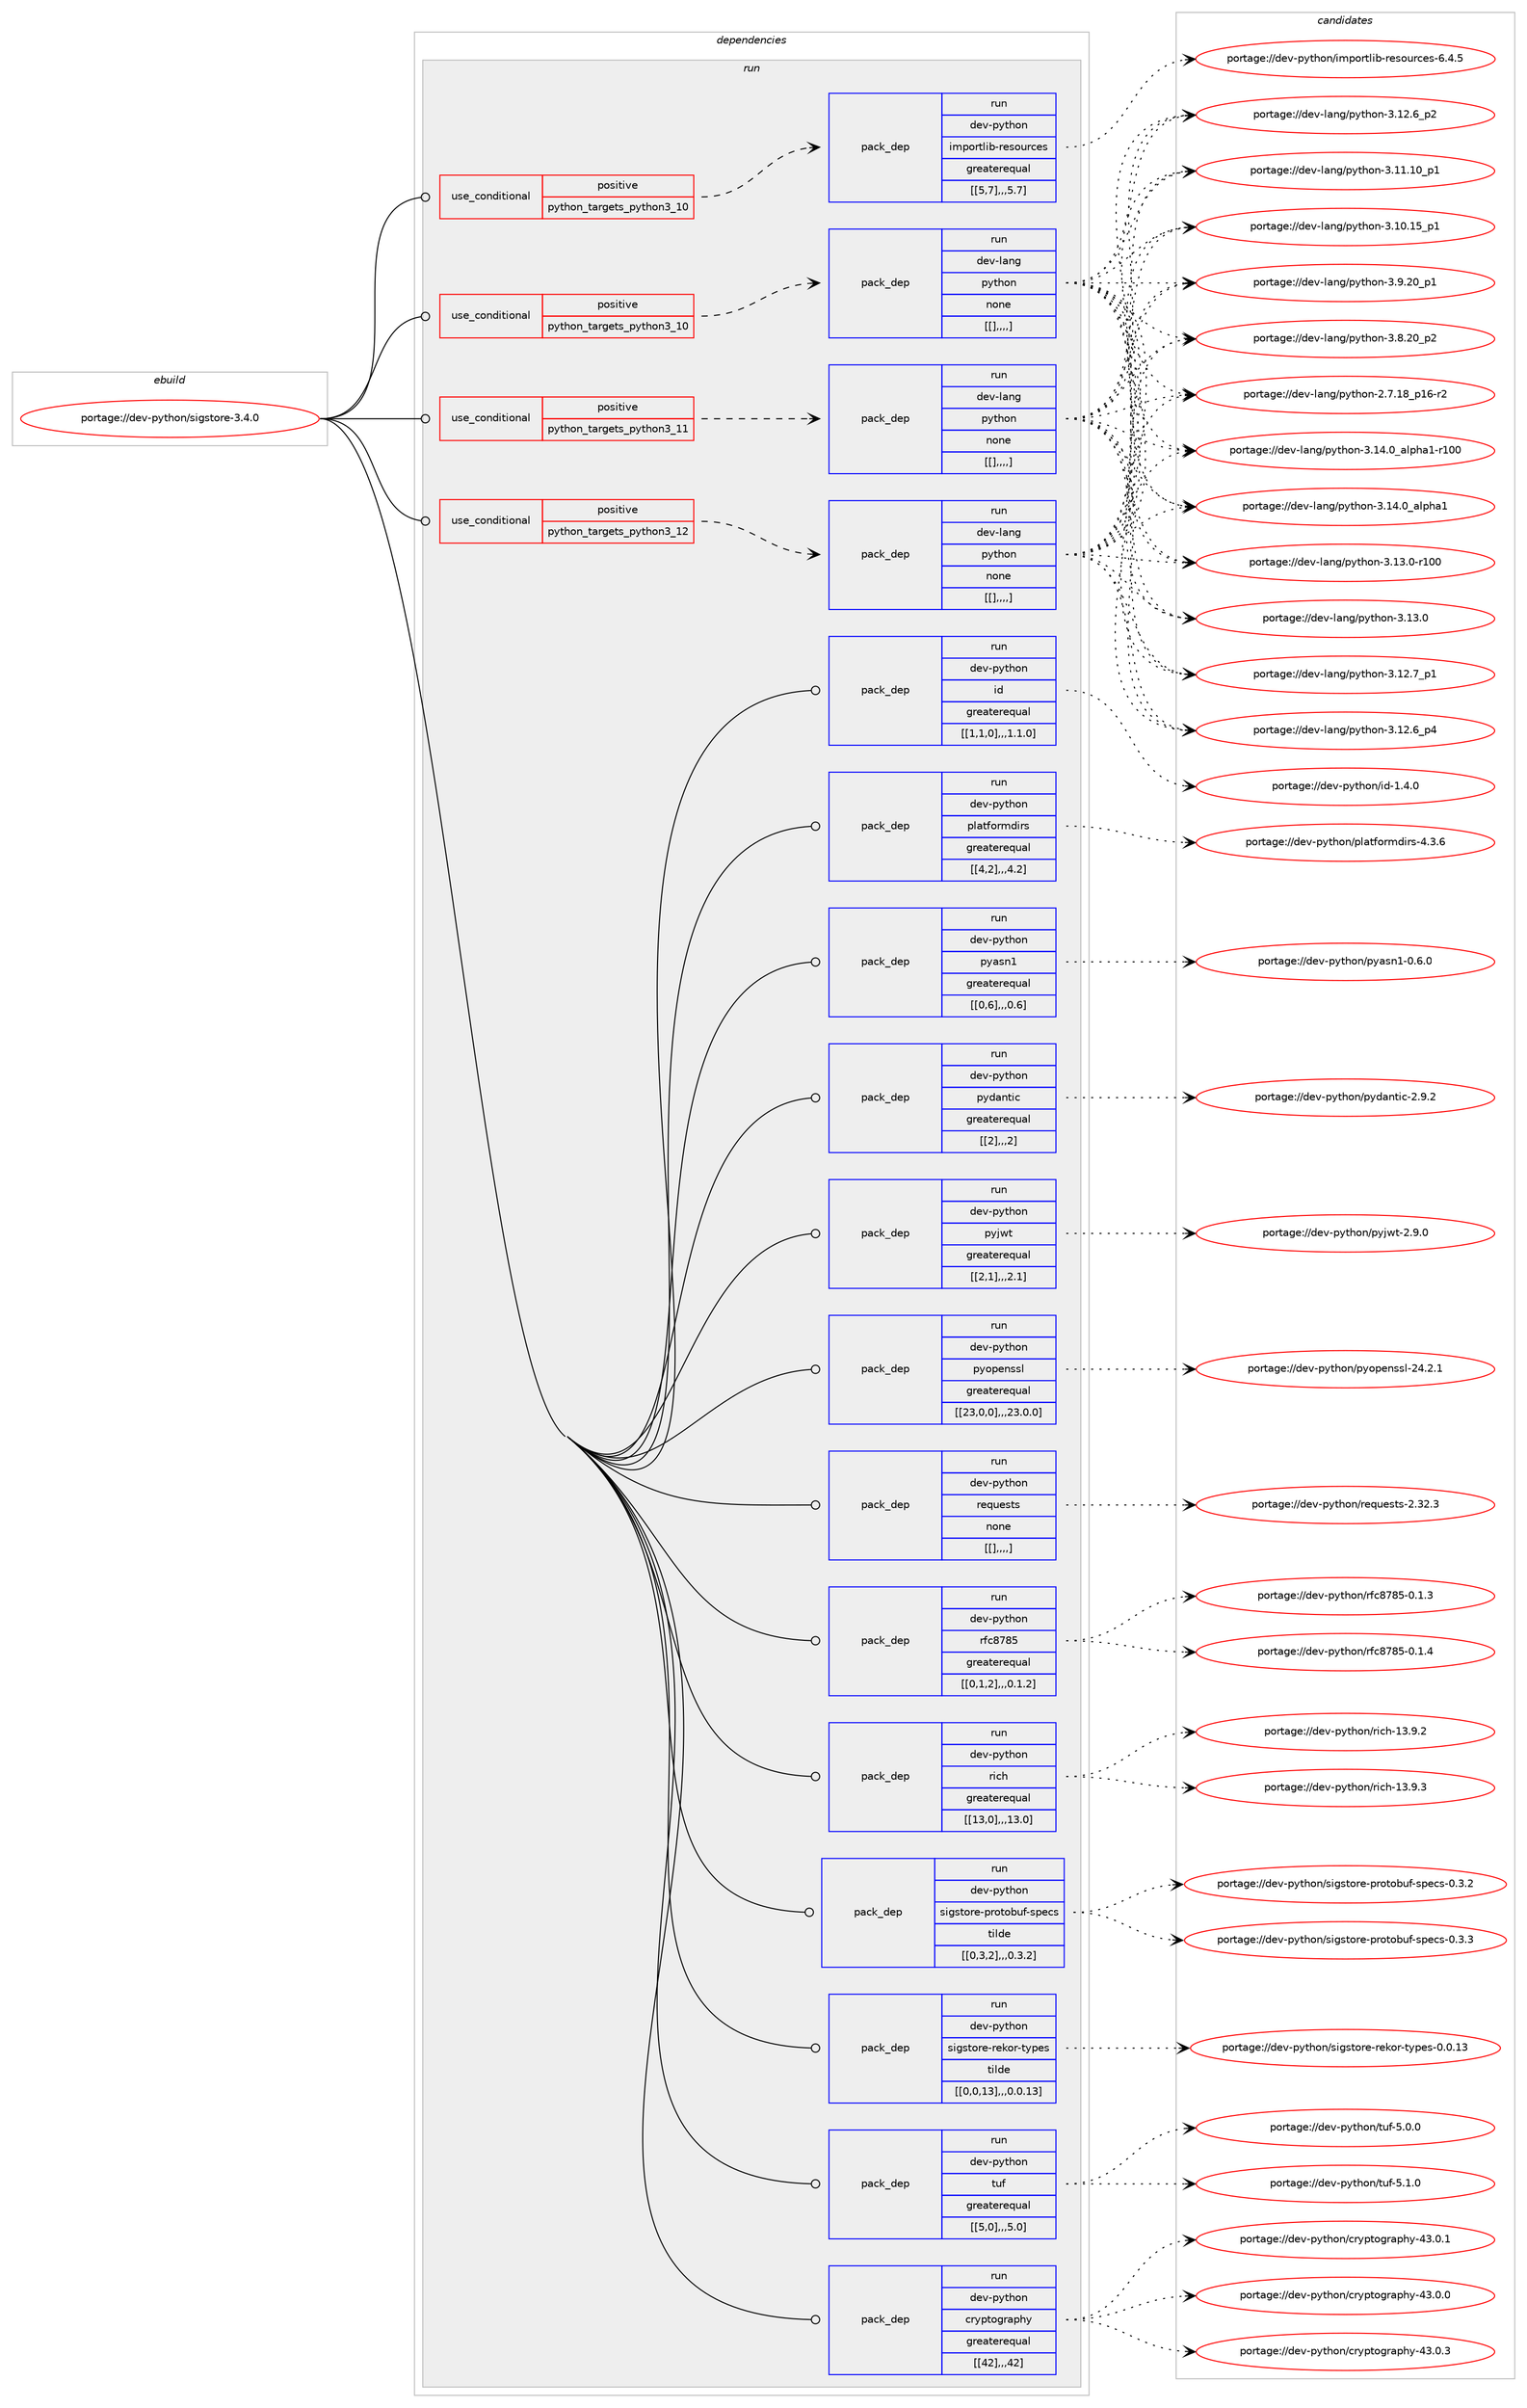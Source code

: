 digraph prolog {

# *************
# Graph options
# *************

newrank=true;
concentrate=true;
compound=true;
graph [rankdir=LR,fontname=Helvetica,fontsize=10,ranksep=1.5];#, ranksep=2.5, nodesep=0.2];
edge  [arrowhead=vee];
node  [fontname=Helvetica,fontsize=10];

# **********
# The ebuild
# **********

subgraph cluster_leftcol {
color=gray;
label=<<i>ebuild</i>>;
id [label="portage://dev-python/sigstore-3.4.0", color=red, width=4, href="../dev-python/sigstore-3.4.0.svg"];
}

# ****************
# The dependencies
# ****************

subgraph cluster_midcol {
color=gray;
label=<<i>dependencies</i>>;
subgraph cluster_compile {
fillcolor="#eeeeee";
style=filled;
label=<<i>compile</i>>;
}
subgraph cluster_compileandrun {
fillcolor="#eeeeee";
style=filled;
label=<<i>compile and run</i>>;
}
subgraph cluster_run {
fillcolor="#eeeeee";
style=filled;
label=<<i>run</i>>;
subgraph cond42368 {
dependency170199 [label=<<TABLE BORDER="0" CELLBORDER="1" CELLSPACING="0" CELLPADDING="4"><TR><TD ROWSPAN="3" CELLPADDING="10">use_conditional</TD></TR><TR><TD>positive</TD></TR><TR><TD>python_targets_python3_10</TD></TR></TABLE>>, shape=none, color=red];
subgraph pack126496 {
dependency170205 [label=<<TABLE BORDER="0" CELLBORDER="1" CELLSPACING="0" CELLPADDING="4" WIDTH="220"><TR><TD ROWSPAN="6" CELLPADDING="30">pack_dep</TD></TR><TR><TD WIDTH="110">run</TD></TR><TR><TD>dev-lang</TD></TR><TR><TD>python</TD></TR><TR><TD>none</TD></TR><TR><TD>[[],,,,]</TD></TR></TABLE>>, shape=none, color=blue];
}
dependency170199:e -> dependency170205:w [weight=20,style="dashed",arrowhead="vee"];
}
id:e -> dependency170199:w [weight=20,style="solid",arrowhead="odot"];
subgraph cond42414 {
dependency170306 [label=<<TABLE BORDER="0" CELLBORDER="1" CELLSPACING="0" CELLPADDING="4"><TR><TD ROWSPAN="3" CELLPADDING="10">use_conditional</TD></TR><TR><TD>positive</TD></TR><TR><TD>python_targets_python3_10</TD></TR></TABLE>>, shape=none, color=red];
subgraph pack126579 {
dependency170382 [label=<<TABLE BORDER="0" CELLBORDER="1" CELLSPACING="0" CELLPADDING="4" WIDTH="220"><TR><TD ROWSPAN="6" CELLPADDING="30">pack_dep</TD></TR><TR><TD WIDTH="110">run</TD></TR><TR><TD>dev-python</TD></TR><TR><TD>importlib-resources</TD></TR><TR><TD>greaterequal</TD></TR><TR><TD>[[5,7],,,5.7]</TD></TR></TABLE>>, shape=none, color=blue];
}
dependency170306:e -> dependency170382:w [weight=20,style="dashed",arrowhead="vee"];
}
id:e -> dependency170306:w [weight=20,style="solid",arrowhead="odot"];
subgraph cond42444 {
dependency170406 [label=<<TABLE BORDER="0" CELLBORDER="1" CELLSPACING="0" CELLPADDING="4"><TR><TD ROWSPAN="3" CELLPADDING="10">use_conditional</TD></TR><TR><TD>positive</TD></TR><TR><TD>python_targets_python3_11</TD></TR></TABLE>>, shape=none, color=red];
subgraph pack126647 {
dependency170475 [label=<<TABLE BORDER="0" CELLBORDER="1" CELLSPACING="0" CELLPADDING="4" WIDTH="220"><TR><TD ROWSPAN="6" CELLPADDING="30">pack_dep</TD></TR><TR><TD WIDTH="110">run</TD></TR><TR><TD>dev-lang</TD></TR><TR><TD>python</TD></TR><TR><TD>none</TD></TR><TR><TD>[[],,,,]</TD></TR></TABLE>>, shape=none, color=blue];
}
dependency170406:e -> dependency170475:w [weight=20,style="dashed",arrowhead="vee"];
}
id:e -> dependency170406:w [weight=20,style="solid",arrowhead="odot"];
subgraph cond42478 {
dependency170498 [label=<<TABLE BORDER="0" CELLBORDER="1" CELLSPACING="0" CELLPADDING="4"><TR><TD ROWSPAN="3" CELLPADDING="10">use_conditional</TD></TR><TR><TD>positive</TD></TR><TR><TD>python_targets_python3_12</TD></TR></TABLE>>, shape=none, color=red];
subgraph pack126686 {
dependency170518 [label=<<TABLE BORDER="0" CELLBORDER="1" CELLSPACING="0" CELLPADDING="4" WIDTH="220"><TR><TD ROWSPAN="6" CELLPADDING="30">pack_dep</TD></TR><TR><TD WIDTH="110">run</TD></TR><TR><TD>dev-lang</TD></TR><TR><TD>python</TD></TR><TR><TD>none</TD></TR><TR><TD>[[],,,,]</TD></TR></TABLE>>, shape=none, color=blue];
}
dependency170498:e -> dependency170518:w [weight=20,style="dashed",arrowhead="vee"];
}
id:e -> dependency170498:w [weight=20,style="solid",arrowhead="odot"];
subgraph pack126712 {
dependency170609 [label=<<TABLE BORDER="0" CELLBORDER="1" CELLSPACING="0" CELLPADDING="4" WIDTH="220"><TR><TD ROWSPAN="6" CELLPADDING="30">pack_dep</TD></TR><TR><TD WIDTH="110">run</TD></TR><TR><TD>dev-python</TD></TR><TR><TD>cryptography</TD></TR><TR><TD>greaterequal</TD></TR><TR><TD>[[42],,,42]</TD></TR></TABLE>>, shape=none, color=blue];
}
id:e -> dependency170609:w [weight=20,style="solid",arrowhead="odot"];
subgraph pack126749 {
dependency170614 [label=<<TABLE BORDER="0" CELLBORDER="1" CELLSPACING="0" CELLPADDING="4" WIDTH="220"><TR><TD ROWSPAN="6" CELLPADDING="30">pack_dep</TD></TR><TR><TD WIDTH="110">run</TD></TR><TR><TD>dev-python</TD></TR><TR><TD>id</TD></TR><TR><TD>greaterequal</TD></TR><TR><TD>[[1,1,0],,,1.1.0]</TD></TR></TABLE>>, shape=none, color=blue];
}
id:e -> dependency170614:w [weight=20,style="solid",arrowhead="odot"];
subgraph pack126753 {
dependency170639 [label=<<TABLE BORDER="0" CELLBORDER="1" CELLSPACING="0" CELLPADDING="4" WIDTH="220"><TR><TD ROWSPAN="6" CELLPADDING="30">pack_dep</TD></TR><TR><TD WIDTH="110">run</TD></TR><TR><TD>dev-python</TD></TR><TR><TD>platformdirs</TD></TR><TR><TD>greaterequal</TD></TR><TR><TD>[[4,2],,,4.2]</TD></TR></TABLE>>, shape=none, color=blue];
}
id:e -> dependency170639:w [weight=20,style="solid",arrowhead="odot"];
subgraph pack126772 {
dependency170652 [label=<<TABLE BORDER="0" CELLBORDER="1" CELLSPACING="0" CELLPADDING="4" WIDTH="220"><TR><TD ROWSPAN="6" CELLPADDING="30">pack_dep</TD></TR><TR><TD WIDTH="110">run</TD></TR><TR><TD>dev-python</TD></TR><TR><TD>pyasn1</TD></TR><TR><TD>greaterequal</TD></TR><TR><TD>[[0,6],,,0.6]</TD></TR></TABLE>>, shape=none, color=blue];
}
id:e -> dependency170652:w [weight=20,style="solid",arrowhead="odot"];
subgraph pack126775 {
dependency170664 [label=<<TABLE BORDER="0" CELLBORDER="1" CELLSPACING="0" CELLPADDING="4" WIDTH="220"><TR><TD ROWSPAN="6" CELLPADDING="30">pack_dep</TD></TR><TR><TD WIDTH="110">run</TD></TR><TR><TD>dev-python</TD></TR><TR><TD>pydantic</TD></TR><TR><TD>greaterequal</TD></TR><TR><TD>[[2],,,2]</TD></TR></TABLE>>, shape=none, color=blue];
}
id:e -> dependency170664:w [weight=20,style="solid",arrowhead="odot"];
subgraph pack126809 {
dependency170710 [label=<<TABLE BORDER="0" CELLBORDER="1" CELLSPACING="0" CELLPADDING="4" WIDTH="220"><TR><TD ROWSPAN="6" CELLPADDING="30">pack_dep</TD></TR><TR><TD WIDTH="110">run</TD></TR><TR><TD>dev-python</TD></TR><TR><TD>pyjwt</TD></TR><TR><TD>greaterequal</TD></TR><TR><TD>[[2,1],,,2.1]</TD></TR></TABLE>>, shape=none, color=blue];
}
id:e -> dependency170710:w [weight=20,style="solid",arrowhead="odot"];
subgraph pack126814 {
dependency170750 [label=<<TABLE BORDER="0" CELLBORDER="1" CELLSPACING="0" CELLPADDING="4" WIDTH="220"><TR><TD ROWSPAN="6" CELLPADDING="30">pack_dep</TD></TR><TR><TD WIDTH="110">run</TD></TR><TR><TD>dev-python</TD></TR><TR><TD>pyopenssl</TD></TR><TR><TD>greaterequal</TD></TR><TR><TD>[[23,0,0],,,23.0.0]</TD></TR></TABLE>>, shape=none, color=blue];
}
id:e -> dependency170750:w [weight=20,style="solid",arrowhead="odot"];
subgraph pack126858 {
dependency170788 [label=<<TABLE BORDER="0" CELLBORDER="1" CELLSPACING="0" CELLPADDING="4" WIDTH="220"><TR><TD ROWSPAN="6" CELLPADDING="30">pack_dep</TD></TR><TR><TD WIDTH="110">run</TD></TR><TR><TD>dev-python</TD></TR><TR><TD>requests</TD></TR><TR><TD>none</TD></TR><TR><TD>[[],,,,]</TD></TR></TABLE>>, shape=none, color=blue];
}
id:e -> dependency170788:w [weight=20,style="solid",arrowhead="odot"];
subgraph pack126878 {
dependency170836 [label=<<TABLE BORDER="0" CELLBORDER="1" CELLSPACING="0" CELLPADDING="4" WIDTH="220"><TR><TD ROWSPAN="6" CELLPADDING="30">pack_dep</TD></TR><TR><TD WIDTH="110">run</TD></TR><TR><TD>dev-python</TD></TR><TR><TD>rfc8785</TD></TR><TR><TD>greaterequal</TD></TR><TR><TD>[[0,1,2],,,0.1.2]</TD></TR></TABLE>>, shape=none, color=blue];
}
id:e -> dependency170836:w [weight=20,style="solid",arrowhead="odot"];
subgraph pack126902 {
dependency170866 [label=<<TABLE BORDER="0" CELLBORDER="1" CELLSPACING="0" CELLPADDING="4" WIDTH="220"><TR><TD ROWSPAN="6" CELLPADDING="30">pack_dep</TD></TR><TR><TD WIDTH="110">run</TD></TR><TR><TD>dev-python</TD></TR><TR><TD>rich</TD></TR><TR><TD>greaterequal</TD></TR><TR><TD>[[13,0],,,13.0]</TD></TR></TABLE>>, shape=none, color=blue];
}
id:e -> dependency170866:w [weight=20,style="solid",arrowhead="odot"];
subgraph pack126906 {
dependency170921 [label=<<TABLE BORDER="0" CELLBORDER="1" CELLSPACING="0" CELLPADDING="4" WIDTH="220"><TR><TD ROWSPAN="6" CELLPADDING="30">pack_dep</TD></TR><TR><TD WIDTH="110">run</TD></TR><TR><TD>dev-python</TD></TR><TR><TD>sigstore-protobuf-specs</TD></TR><TR><TD>tilde</TD></TR><TR><TD>[[0,3,2],,,0.3.2]</TD></TR></TABLE>>, shape=none, color=blue];
}
id:e -> dependency170921:w [weight=20,style="solid",arrowhead="odot"];
subgraph pack126960 {
dependency170956 [label=<<TABLE BORDER="0" CELLBORDER="1" CELLSPACING="0" CELLPADDING="4" WIDTH="220"><TR><TD ROWSPAN="6" CELLPADDING="30">pack_dep</TD></TR><TR><TD WIDTH="110">run</TD></TR><TR><TD>dev-python</TD></TR><TR><TD>sigstore-rekor-types</TD></TR><TR><TD>tilde</TD></TR><TR><TD>[[0,0,13],,,0.0.13]</TD></TR></TABLE>>, shape=none, color=blue];
}
id:e -> dependency170956:w [weight=20,style="solid",arrowhead="odot"];
subgraph pack127014 {
dependency171051 [label=<<TABLE BORDER="0" CELLBORDER="1" CELLSPACING="0" CELLPADDING="4" WIDTH="220"><TR><TD ROWSPAN="6" CELLPADDING="30">pack_dep</TD></TR><TR><TD WIDTH="110">run</TD></TR><TR><TD>dev-python</TD></TR><TR><TD>tuf</TD></TR><TR><TD>greaterequal</TD></TR><TR><TD>[[5,0],,,5.0]</TD></TR></TABLE>>, shape=none, color=blue];
}
id:e -> dependency171051:w [weight=20,style="solid",arrowhead="odot"];
}
}

# **************
# The candidates
# **************

subgraph cluster_choices {
rank=same;
color=gray;
label=<<i>candidates</i>>;

subgraph choice126675 {
color=black;
nodesep=1;
choice100101118451089711010347112121116104111110455146495246489597108112104974945114494848 [label="portage://dev-lang/python-3.14.0_alpha1-r100", color=red, width=4,href="../dev-lang/python-3.14.0_alpha1-r100.svg"];
choice1001011184510897110103471121211161041111104551464952464895971081121049749 [label="portage://dev-lang/python-3.14.0_alpha1", color=red, width=4,href="../dev-lang/python-3.14.0_alpha1.svg"];
choice1001011184510897110103471121211161041111104551464951464845114494848 [label="portage://dev-lang/python-3.13.0-r100", color=red, width=4,href="../dev-lang/python-3.13.0-r100.svg"];
choice10010111845108971101034711212111610411111045514649514648 [label="portage://dev-lang/python-3.13.0", color=red, width=4,href="../dev-lang/python-3.13.0.svg"];
choice100101118451089711010347112121116104111110455146495046559511249 [label="portage://dev-lang/python-3.12.7_p1", color=red, width=4,href="../dev-lang/python-3.12.7_p1.svg"];
choice100101118451089711010347112121116104111110455146495046549511252 [label="portage://dev-lang/python-3.12.6_p4", color=red, width=4,href="../dev-lang/python-3.12.6_p4.svg"];
choice100101118451089711010347112121116104111110455146495046549511250 [label="portage://dev-lang/python-3.12.6_p2", color=red, width=4,href="../dev-lang/python-3.12.6_p2.svg"];
choice10010111845108971101034711212111610411111045514649494649489511249 [label="portage://dev-lang/python-3.11.10_p1", color=red, width=4,href="../dev-lang/python-3.11.10_p1.svg"];
choice10010111845108971101034711212111610411111045514649484649539511249 [label="portage://dev-lang/python-3.10.15_p1", color=red, width=4,href="../dev-lang/python-3.10.15_p1.svg"];
choice100101118451089711010347112121116104111110455146574650489511249 [label="portage://dev-lang/python-3.9.20_p1", color=red, width=4,href="../dev-lang/python-3.9.20_p1.svg"];
choice100101118451089711010347112121116104111110455146564650489511250 [label="portage://dev-lang/python-3.8.20_p2", color=red, width=4,href="../dev-lang/python-3.8.20_p2.svg"];
choice100101118451089711010347112121116104111110455046554649569511249544511450 [label="portage://dev-lang/python-2.7.18_p16-r2", color=red, width=4,href="../dev-lang/python-2.7.18_p16-r2.svg"];
dependency170205:e -> choice100101118451089711010347112121116104111110455146495246489597108112104974945114494848:w [style=dotted,weight="100"];
dependency170205:e -> choice1001011184510897110103471121211161041111104551464952464895971081121049749:w [style=dotted,weight="100"];
dependency170205:e -> choice1001011184510897110103471121211161041111104551464951464845114494848:w [style=dotted,weight="100"];
dependency170205:e -> choice10010111845108971101034711212111610411111045514649514648:w [style=dotted,weight="100"];
dependency170205:e -> choice100101118451089711010347112121116104111110455146495046559511249:w [style=dotted,weight="100"];
dependency170205:e -> choice100101118451089711010347112121116104111110455146495046549511252:w [style=dotted,weight="100"];
dependency170205:e -> choice100101118451089711010347112121116104111110455146495046549511250:w [style=dotted,weight="100"];
dependency170205:e -> choice10010111845108971101034711212111610411111045514649494649489511249:w [style=dotted,weight="100"];
dependency170205:e -> choice10010111845108971101034711212111610411111045514649484649539511249:w [style=dotted,weight="100"];
dependency170205:e -> choice100101118451089711010347112121116104111110455146574650489511249:w [style=dotted,weight="100"];
dependency170205:e -> choice100101118451089711010347112121116104111110455146564650489511250:w [style=dotted,weight="100"];
dependency170205:e -> choice100101118451089711010347112121116104111110455046554649569511249544511450:w [style=dotted,weight="100"];
}
subgraph choice126695 {
color=black;
nodesep=1;
choice1001011184511212111610411111047105109112111114116108105984511410111511111711499101115455446524653 [label="portage://dev-python/importlib-resources-6.4.5", color=red, width=4,href="../dev-python/importlib-resources-6.4.5.svg"];
dependency170382:e -> choice1001011184511212111610411111047105109112111114116108105984511410111511111711499101115455446524653:w [style=dotted,weight="100"];
}
subgraph choice126696 {
color=black;
nodesep=1;
choice100101118451089711010347112121116104111110455146495246489597108112104974945114494848 [label="portage://dev-lang/python-3.14.0_alpha1-r100", color=red, width=4,href="../dev-lang/python-3.14.0_alpha1-r100.svg"];
choice1001011184510897110103471121211161041111104551464952464895971081121049749 [label="portage://dev-lang/python-3.14.0_alpha1", color=red, width=4,href="../dev-lang/python-3.14.0_alpha1.svg"];
choice1001011184510897110103471121211161041111104551464951464845114494848 [label="portage://dev-lang/python-3.13.0-r100", color=red, width=4,href="../dev-lang/python-3.13.0-r100.svg"];
choice10010111845108971101034711212111610411111045514649514648 [label="portage://dev-lang/python-3.13.0", color=red, width=4,href="../dev-lang/python-3.13.0.svg"];
choice100101118451089711010347112121116104111110455146495046559511249 [label="portage://dev-lang/python-3.12.7_p1", color=red, width=4,href="../dev-lang/python-3.12.7_p1.svg"];
choice100101118451089711010347112121116104111110455146495046549511252 [label="portage://dev-lang/python-3.12.6_p4", color=red, width=4,href="../dev-lang/python-3.12.6_p4.svg"];
choice100101118451089711010347112121116104111110455146495046549511250 [label="portage://dev-lang/python-3.12.6_p2", color=red, width=4,href="../dev-lang/python-3.12.6_p2.svg"];
choice10010111845108971101034711212111610411111045514649494649489511249 [label="portage://dev-lang/python-3.11.10_p1", color=red, width=4,href="../dev-lang/python-3.11.10_p1.svg"];
choice10010111845108971101034711212111610411111045514649484649539511249 [label="portage://dev-lang/python-3.10.15_p1", color=red, width=4,href="../dev-lang/python-3.10.15_p1.svg"];
choice100101118451089711010347112121116104111110455146574650489511249 [label="portage://dev-lang/python-3.9.20_p1", color=red, width=4,href="../dev-lang/python-3.9.20_p1.svg"];
choice100101118451089711010347112121116104111110455146564650489511250 [label="portage://dev-lang/python-3.8.20_p2", color=red, width=4,href="../dev-lang/python-3.8.20_p2.svg"];
choice100101118451089711010347112121116104111110455046554649569511249544511450 [label="portage://dev-lang/python-2.7.18_p16-r2", color=red, width=4,href="../dev-lang/python-2.7.18_p16-r2.svg"];
dependency170475:e -> choice100101118451089711010347112121116104111110455146495246489597108112104974945114494848:w [style=dotted,weight="100"];
dependency170475:e -> choice1001011184510897110103471121211161041111104551464952464895971081121049749:w [style=dotted,weight="100"];
dependency170475:e -> choice1001011184510897110103471121211161041111104551464951464845114494848:w [style=dotted,weight="100"];
dependency170475:e -> choice10010111845108971101034711212111610411111045514649514648:w [style=dotted,weight="100"];
dependency170475:e -> choice100101118451089711010347112121116104111110455146495046559511249:w [style=dotted,weight="100"];
dependency170475:e -> choice100101118451089711010347112121116104111110455146495046549511252:w [style=dotted,weight="100"];
dependency170475:e -> choice100101118451089711010347112121116104111110455146495046549511250:w [style=dotted,weight="100"];
dependency170475:e -> choice10010111845108971101034711212111610411111045514649494649489511249:w [style=dotted,weight="100"];
dependency170475:e -> choice10010111845108971101034711212111610411111045514649484649539511249:w [style=dotted,weight="100"];
dependency170475:e -> choice100101118451089711010347112121116104111110455146574650489511249:w [style=dotted,weight="100"];
dependency170475:e -> choice100101118451089711010347112121116104111110455146564650489511250:w [style=dotted,weight="100"];
dependency170475:e -> choice100101118451089711010347112121116104111110455046554649569511249544511450:w [style=dotted,weight="100"];
}
subgraph choice126730 {
color=black;
nodesep=1;
choice100101118451089711010347112121116104111110455146495246489597108112104974945114494848 [label="portage://dev-lang/python-3.14.0_alpha1-r100", color=red, width=4,href="../dev-lang/python-3.14.0_alpha1-r100.svg"];
choice1001011184510897110103471121211161041111104551464952464895971081121049749 [label="portage://dev-lang/python-3.14.0_alpha1", color=red, width=4,href="../dev-lang/python-3.14.0_alpha1.svg"];
choice1001011184510897110103471121211161041111104551464951464845114494848 [label="portage://dev-lang/python-3.13.0-r100", color=red, width=4,href="../dev-lang/python-3.13.0-r100.svg"];
choice10010111845108971101034711212111610411111045514649514648 [label="portage://dev-lang/python-3.13.0", color=red, width=4,href="../dev-lang/python-3.13.0.svg"];
choice100101118451089711010347112121116104111110455146495046559511249 [label="portage://dev-lang/python-3.12.7_p1", color=red, width=4,href="../dev-lang/python-3.12.7_p1.svg"];
choice100101118451089711010347112121116104111110455146495046549511252 [label="portage://dev-lang/python-3.12.6_p4", color=red, width=4,href="../dev-lang/python-3.12.6_p4.svg"];
choice100101118451089711010347112121116104111110455146495046549511250 [label="portage://dev-lang/python-3.12.6_p2", color=red, width=4,href="../dev-lang/python-3.12.6_p2.svg"];
choice10010111845108971101034711212111610411111045514649494649489511249 [label="portage://dev-lang/python-3.11.10_p1", color=red, width=4,href="../dev-lang/python-3.11.10_p1.svg"];
choice10010111845108971101034711212111610411111045514649484649539511249 [label="portage://dev-lang/python-3.10.15_p1", color=red, width=4,href="../dev-lang/python-3.10.15_p1.svg"];
choice100101118451089711010347112121116104111110455146574650489511249 [label="portage://dev-lang/python-3.9.20_p1", color=red, width=4,href="../dev-lang/python-3.9.20_p1.svg"];
choice100101118451089711010347112121116104111110455146564650489511250 [label="portage://dev-lang/python-3.8.20_p2", color=red, width=4,href="../dev-lang/python-3.8.20_p2.svg"];
choice100101118451089711010347112121116104111110455046554649569511249544511450 [label="portage://dev-lang/python-2.7.18_p16-r2", color=red, width=4,href="../dev-lang/python-2.7.18_p16-r2.svg"];
dependency170518:e -> choice100101118451089711010347112121116104111110455146495246489597108112104974945114494848:w [style=dotted,weight="100"];
dependency170518:e -> choice1001011184510897110103471121211161041111104551464952464895971081121049749:w [style=dotted,weight="100"];
dependency170518:e -> choice1001011184510897110103471121211161041111104551464951464845114494848:w [style=dotted,weight="100"];
dependency170518:e -> choice10010111845108971101034711212111610411111045514649514648:w [style=dotted,weight="100"];
dependency170518:e -> choice100101118451089711010347112121116104111110455146495046559511249:w [style=dotted,weight="100"];
dependency170518:e -> choice100101118451089711010347112121116104111110455146495046549511252:w [style=dotted,weight="100"];
dependency170518:e -> choice100101118451089711010347112121116104111110455146495046549511250:w [style=dotted,weight="100"];
dependency170518:e -> choice10010111845108971101034711212111610411111045514649494649489511249:w [style=dotted,weight="100"];
dependency170518:e -> choice10010111845108971101034711212111610411111045514649484649539511249:w [style=dotted,weight="100"];
dependency170518:e -> choice100101118451089711010347112121116104111110455146574650489511249:w [style=dotted,weight="100"];
dependency170518:e -> choice100101118451089711010347112121116104111110455146564650489511250:w [style=dotted,weight="100"];
dependency170518:e -> choice100101118451089711010347112121116104111110455046554649569511249544511450:w [style=dotted,weight="100"];
}
subgraph choice126835 {
color=black;
nodesep=1;
choice1001011184511212111610411111047991141211121161111031149711210412145525146484651 [label="portage://dev-python/cryptography-43.0.3", color=red, width=4,href="../dev-python/cryptography-43.0.3.svg"];
choice1001011184511212111610411111047991141211121161111031149711210412145525146484649 [label="portage://dev-python/cryptography-43.0.1", color=red, width=4,href="../dev-python/cryptography-43.0.1.svg"];
choice1001011184511212111610411111047991141211121161111031149711210412145525146484648 [label="portage://dev-python/cryptography-43.0.0", color=red, width=4,href="../dev-python/cryptography-43.0.0.svg"];
dependency170609:e -> choice1001011184511212111610411111047991141211121161111031149711210412145525146484651:w [style=dotted,weight="100"];
dependency170609:e -> choice1001011184511212111610411111047991141211121161111031149711210412145525146484649:w [style=dotted,weight="100"];
dependency170609:e -> choice1001011184511212111610411111047991141211121161111031149711210412145525146484648:w [style=dotted,weight="100"];
}
subgraph choice126854 {
color=black;
nodesep=1;
choice1001011184511212111610411111047105100454946524648 [label="portage://dev-python/id-1.4.0", color=red, width=4,href="../dev-python/id-1.4.0.svg"];
dependency170614:e -> choice1001011184511212111610411111047105100454946524648:w [style=dotted,weight="100"];
}
subgraph choice126884 {
color=black;
nodesep=1;
choice100101118451121211161041111104711210897116102111114109100105114115455246514654 [label="portage://dev-python/platformdirs-4.3.6", color=red, width=4,href="../dev-python/platformdirs-4.3.6.svg"];
dependency170639:e -> choice100101118451121211161041111104711210897116102111114109100105114115455246514654:w [style=dotted,weight="100"];
}
subgraph choice126920 {
color=black;
nodesep=1;
choice10010111845112121116104111110471121219711511049454846544648 [label="portage://dev-python/pyasn1-0.6.0", color=red, width=4,href="../dev-python/pyasn1-0.6.0.svg"];
dependency170652:e -> choice10010111845112121116104111110471121219711511049454846544648:w [style=dotted,weight="100"];
}
subgraph choice126939 {
color=black;
nodesep=1;
choice10010111845112121116104111110471121211009711011610599455046574650 [label="portage://dev-python/pydantic-2.9.2", color=red, width=4,href="../dev-python/pydantic-2.9.2.svg"];
dependency170664:e -> choice10010111845112121116104111110471121211009711011610599455046574650:w [style=dotted,weight="100"];
}
subgraph choice126941 {
color=black;
nodesep=1;
choice1001011184511212111610411111047112121106119116455046574648 [label="portage://dev-python/pyjwt-2.9.0", color=red, width=4,href="../dev-python/pyjwt-2.9.0.svg"];
dependency170710:e -> choice1001011184511212111610411111047112121106119116455046574648:w [style=dotted,weight="100"];
}
subgraph choice126964 {
color=black;
nodesep=1;
choice100101118451121211161041111104711212111111210111011511510845505246504649 [label="portage://dev-python/pyopenssl-24.2.1", color=red, width=4,href="../dev-python/pyopenssl-24.2.1.svg"];
dependency170750:e -> choice100101118451121211161041111104711212111111210111011511510845505246504649:w [style=dotted,weight="100"];
}
subgraph choice126966 {
color=black;
nodesep=1;
choice100101118451121211161041111104711410111311710111511611545504651504651 [label="portage://dev-python/requests-2.32.3", color=red, width=4,href="../dev-python/requests-2.32.3.svg"];
dependency170788:e -> choice100101118451121211161041111104711410111311710111511611545504651504651:w [style=dotted,weight="100"];
}
subgraph choice127029 {
color=black;
nodesep=1;
choice10010111845112121116104111110471141029956555653454846494652 [label="portage://dev-python/rfc8785-0.1.4", color=red, width=4,href="../dev-python/rfc8785-0.1.4.svg"];
choice10010111845112121116104111110471141029956555653454846494651 [label="portage://dev-python/rfc8785-0.1.3", color=red, width=4,href="../dev-python/rfc8785-0.1.3.svg"];
dependency170836:e -> choice10010111845112121116104111110471141029956555653454846494652:w [style=dotted,weight="100"];
dependency170836:e -> choice10010111845112121116104111110471141029956555653454846494651:w [style=dotted,weight="100"];
}
subgraph choice127044 {
color=black;
nodesep=1;
choice10010111845112121116104111110471141059910445495146574651 [label="portage://dev-python/rich-13.9.3", color=red, width=4,href="../dev-python/rich-13.9.3.svg"];
choice10010111845112121116104111110471141059910445495146574650 [label="portage://dev-python/rich-13.9.2", color=red, width=4,href="../dev-python/rich-13.9.2.svg"];
dependency170866:e -> choice10010111845112121116104111110471141059910445495146574651:w [style=dotted,weight="100"];
dependency170866:e -> choice10010111845112121116104111110471141059910445495146574650:w [style=dotted,weight="100"];
}
subgraph choice127046 {
color=black;
nodesep=1;
choice100101118451121211161041111104711510510311511611111410145112114111116111981171024511511210199115454846514651 [label="portage://dev-python/sigstore-protobuf-specs-0.3.3", color=red, width=4,href="../dev-python/sigstore-protobuf-specs-0.3.3.svg"];
choice100101118451121211161041111104711510510311511611111410145112114111116111981171024511511210199115454846514650 [label="portage://dev-python/sigstore-protobuf-specs-0.3.2", color=red, width=4,href="../dev-python/sigstore-protobuf-specs-0.3.2.svg"];
dependency170921:e -> choice100101118451121211161041111104711510510311511611111410145112114111116111981171024511511210199115454846514651:w [style=dotted,weight="100"];
dependency170921:e -> choice100101118451121211161041111104711510510311511611111410145112114111116111981171024511511210199115454846514650:w [style=dotted,weight="100"];
}
subgraph choice127059 {
color=black;
nodesep=1;
choice1001011184511212111610411111047115105103115116111114101451141011071111144511612111210111545484648464951 [label="portage://dev-python/sigstore-rekor-types-0.0.13", color=red, width=4,href="../dev-python/sigstore-rekor-types-0.0.13.svg"];
dependency170956:e -> choice1001011184511212111610411111047115105103115116111114101451141011071111144511612111210111545484648464951:w [style=dotted,weight="100"];
}
subgraph choice127061 {
color=black;
nodesep=1;
choice1001011184511212111610411111047116117102455346494648 [label="portage://dev-python/tuf-5.1.0", color=red, width=4,href="../dev-python/tuf-5.1.0.svg"];
choice1001011184511212111610411111047116117102455346484648 [label="portage://dev-python/tuf-5.0.0", color=red, width=4,href="../dev-python/tuf-5.0.0.svg"];
dependency171051:e -> choice1001011184511212111610411111047116117102455346494648:w [style=dotted,weight="100"];
dependency171051:e -> choice1001011184511212111610411111047116117102455346484648:w [style=dotted,weight="100"];
}
}

}
